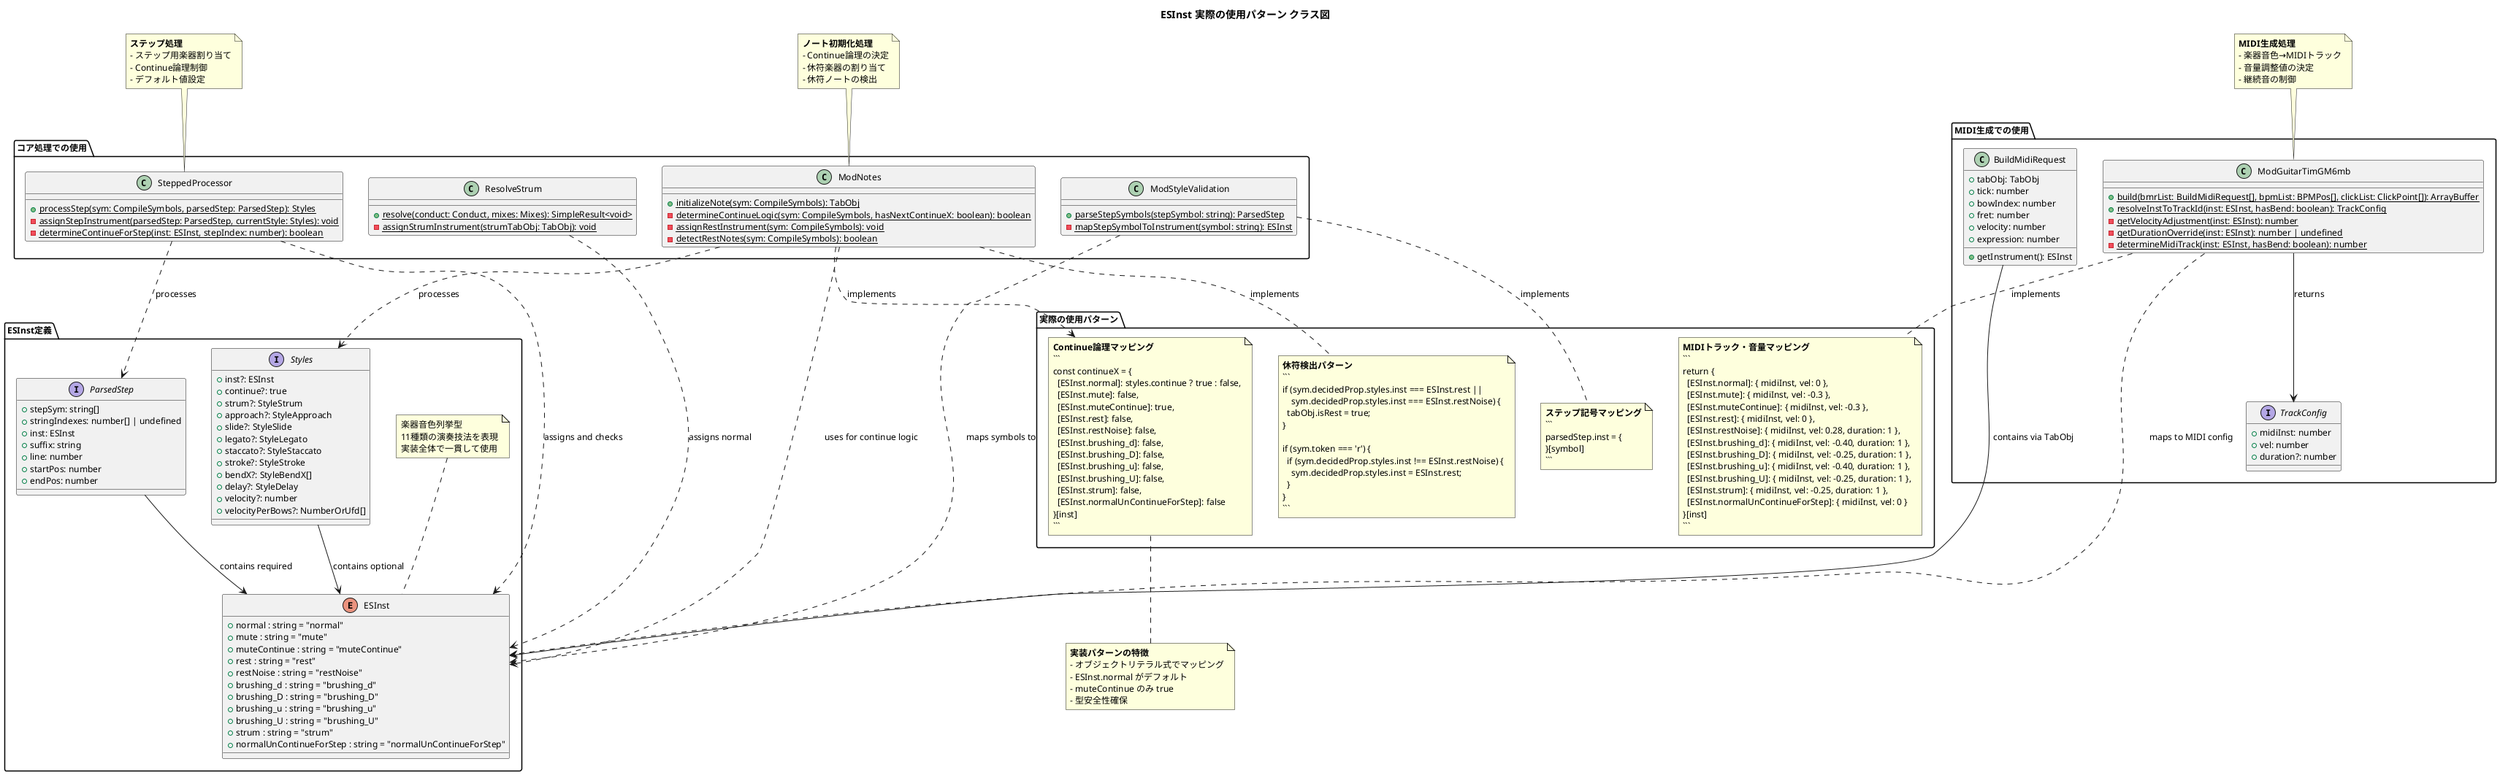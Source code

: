 @startuml esinst-real-usage
title ESInst 実際の使用パターン クラス図

!define FONT_SIZE 12
skinparam defaultFontSize FONT_SIZE

package "ESInst定義" {
    
    enum ESInst {
        +normal : string = "normal"
        +mute : string = "mute"
        +muteContinue : string = "muteContinue"
        +rest : string = "rest"
        +restNoise : string = "restNoise"
        +brushing_d : string = "brushing_d"
        +brushing_D : string = "brushing_D"
        +brushing_u : string = "brushing_u"
        +brushing_U : string = "brushing_U"
        +strum : string = "strum"
        +normalUnContinueForStep : string = "normalUnContinueForStep"
    }

    note top of ESInst : 楽器音色列挙型\n11種類の演奏技法を表現\n実装全体で一貫して使用

    interface Styles {
        +inst?: ESInst
        +continue?: true
        +strum?: StyleStrum
        +approach?: StyleApproach
        +slide?: StyleSlide
        +legato?: StyleLegato
        +staccato?: StyleStaccato
        +stroke?: StyleStroke
        +bendX?: StyleBendX[]
        +delay?: StyleDelay
        +velocity?: number
        +velocityPerBows?: NumberOrUfd[]
    }

    interface ParsedStep {
        +stepSym: string[]
        +stringIndexes: number[] | undefined
        +inst: ESInst
        +suffix: string
        +line: number
        +startPos: number
        +endPos: number
    }
}

package "コア処理での使用" {
    
    class ModNotes {
        +{static} initializeNote(sym: CompileSymbols): TabObj
        -{static} determineContinueLogic(sym: CompileSymbols, hasNextContinueX: boolean): boolean
        -{static} assignRestInstrument(sym: CompileSymbols): void
        -{static} detectRestNotes(sym: CompileSymbols): boolean
    }

    class SteppedProcessor {
        +{static} processStep(sym: CompileSymbols, parsedStep: ParsedStep): Styles
        -{static} assignStepInstrument(parsedStep: ParsedStep, currentStyle: Styles): void
        -{static} determineContinueForStep(inst: ESInst, stepIndex: number): boolean
    }

    class ResolveStrum {
        +{static} resolve(conduct: Conduct, mixes: Mixes): SimpleResult<void>
        -{static} assignStrumInstrument(strumTabObj: TabObj): void
    }

    class ModStyleValidation {
        +{static} parseStepSymbols(stepSymbol: string): ParsedStep
        -{static} mapStepSymbolToInstrument(symbol: string): ESInst
    }
}

package "MIDI生成での使用" {
    
    class ModGuitarTimGM6mb {
        +{static} build(bmrList: BuildMidiRequest[], bpmList: BPMPos[], clickList: ClickPoint[]): ArrayBuffer
        +{static} resolveInstToTrackId(inst: ESInst, hasBend: boolean): TrackConfig
        -{static} getVelocityAdjustment(inst: ESInst): number
        -{static} getDurationOverride(inst: ESInst): number | undefined
        -{static} determineMidiTrack(inst: ESInst, hasBend: boolean): number
    }

    interface TrackConfig {
        +midiInst: number
        +vel: number
        +duration?: number
    }

    class BuildMidiRequest {
        +tabObj: TabObj
        +tick: number
        +bowIndex: number
        +fret: number
        +velocity: number
        +expression: number
        +getInstrument(): ESInst
    }
}

package "実際の使用パターン" {
    
    note as ContinueLogicPattern
        **Continue論理マッピング**
        ```
        const continueX = {
          [ESInst.normal]: styles.continue ? true : false,
          [ESInst.mute]: false,
          [ESInst.muteContinue]: true,
          [ESInst.rest]: false,
          [ESInst.restNoise]: false,
          [ESInst.brushing_d]: false,
          [ESInst.brushing_D]: false,
          [ESInst.brushing_u]: false,
          [ESInst.brushing_U]: false,
          [ESInst.strum]: false,
          [ESInst.normalUnContinueForStep]: false
        }[inst]
        ```
    end note

    note as MidiTrackMapping
        **MIDIトラック・音量マッピング**
        ```
        return {
          [ESInst.normal]: { midiInst, vel: 0 },
          [ESInst.mute]: { midiInst, vel: -0.3 },
          [ESInst.muteContinue]: { midiInst, vel: -0.3 },
          [ESInst.rest]: { midiInst, vel: 0 },
          [ESInst.restNoise]: { midiInst, vel: 0.28, duration: 1 },
          [ESInst.brushing_d]: { midiInst, vel: -0.40, duration: 1 },
          [ESInst.brushing_D]: { midiInst, vel: -0.25, duration: 1 },
          [ESInst.brushing_u]: { midiInst, vel: -0.40, duration: 1 },
          [ESInst.brushing_U]: { midiInst, vel: -0.25, duration: 1 },
          [ESInst.strum]: { midiInst, vel: -0.25, duration: 1 },
          [ESInst.normalUnContinueForStep]: { midiInst, vel: 0 }
        }[inst]
        ```
    end note

    note as StepSymbolMapping
        **ステップ記号マッピング**
        ```
        parsedStep.inst = {
          'n': ESInst.normal,
          'm': ESInst.mute,
          'M': ESInst.muteContinue,
          'D': ESInst.brushing_D,
          'd': ESInst.brushing_d,
          'U': ESInst.brushing_U,
          'u': ESInst.brushing_u,
          'N': ESInst.normalUnContinueForStep
        }[symbol]
        ```
    end note

    note as RestDetection
        **休符検出パターン**
        ```
        if (sym.decidedProp.styles.inst === ESInst.rest || 
            sym.decidedProp.styles.inst === ESInst.restNoise) {
          tabObj.isRest = true;
        }
        
        if (sym.token === 'r') {
          if (sym.decidedProp.styles.inst !== ESInst.restNoise) {
            sym.decidedProp.styles.inst = ESInst.rest;
          }
        }
        ```
    end note
}

' 関係性の定義
Styles --> ESInst : contains optional
ParsedStep --> ESInst : contains required

ModNotes ..> ESInst : uses for continue logic
ModNotes ..> Styles : processes
SteppedProcessor ..> ESInst : assigns and checks
SteppedProcessor ..> ParsedStep : processes
ResolveStrum ..> ESInst : assigns normal
ModStyleValidation ..> ESInst : maps symbols to

ModGuitarTimGM6mb ..> ESInst : maps to MIDI config
ModGuitarTimGM6mb --> TrackConfig : returns
BuildMidiRequest --> ESInst : contains via TabObj

' パターンとの関係
ModNotes ..> ContinueLogicPattern : implements
ModGuitarTimGM6mb ..> MidiTrackMapping : implements
ModStyleValidation ..> StepSymbolMapping : implements
ModNotes ..> RestDetection : implements

note top of ModNotes : **ノート初期化処理**\n- Continue論理の決定\n- 休符楽器の割り当て\n- 休符ノートの検出

note top of ModGuitarTimGM6mb : **MIDI生成処理**\n- 楽器音色→MIDIトラック\n- 音量調整値の決定\n- 継続音の制御

note top of SteppedProcessor : **ステップ処理**\n- ステップ用楽器割り当て\n- Continue論理制御\n- デフォルト値設定

note bottom of ContinueLogicPattern : **実装パターンの特徴**\n- オブジェクトリテラル式でマッピング\n- ESInst.normal がデフォルト\n- muteContinue のみ true\n- 型安全性確保

@enduml
